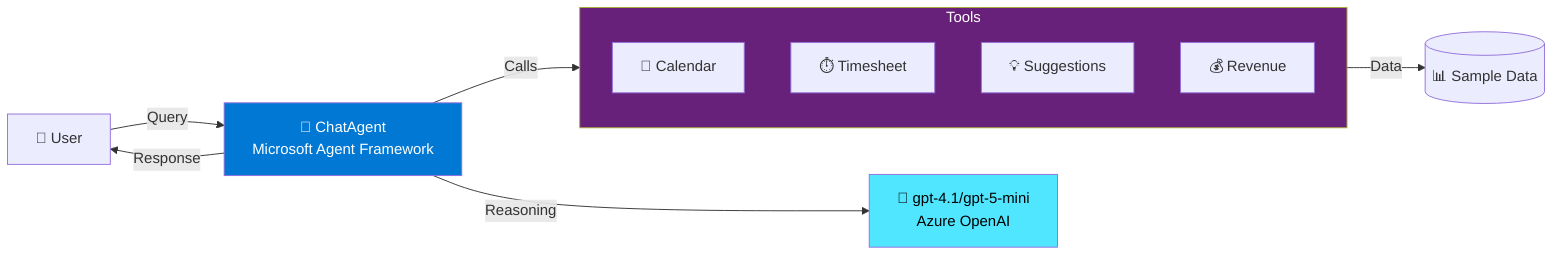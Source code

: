 graph LR
    User[👤 User] -->|Query| Agent[🤖 ChatAgent<br/>Microsoft Agent Framework]
    Agent -->|Reasoning| GPT[💭 gpt-4.1/gpt-5-mini<br/>Azure OpenAI]
    Agent -->|Calls| Tools[🔧 Function Tools]
    
    subgraph Tools
        T1[📅 Calendar]
        T2[⏱️ Timesheet]
        T3[💡 Suggestions]
        T4[💰 Revenue]
    end
    
    Tools -->|Data| Data[(📊 Sample Data)]
    Agent -->|Response| User

    style Agent fill:#0078d4,color:#fff
    style GPT fill:#50e6ff,color:#000
    style Tools fill:#68217a,color:#fff